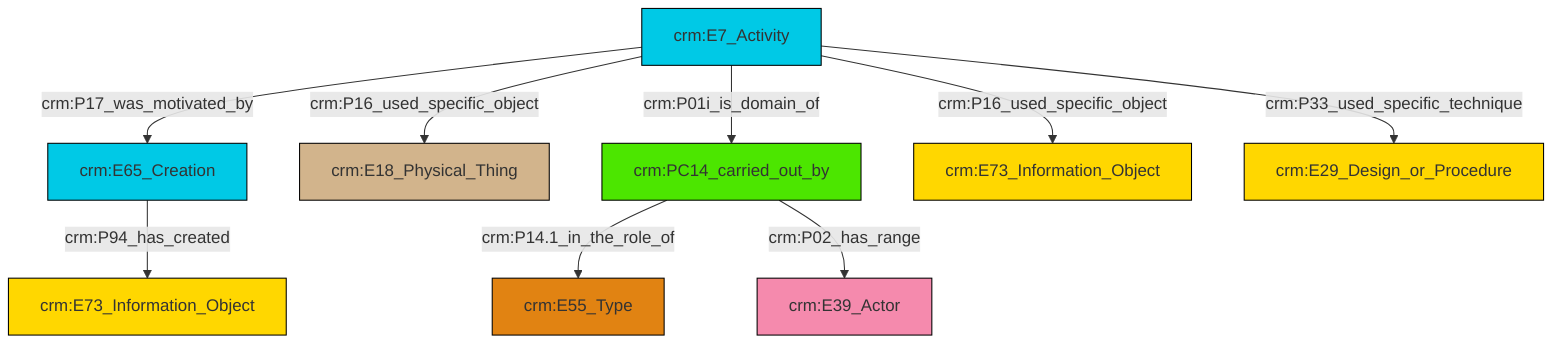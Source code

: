 graph TD
classDef Literal fill:#f2f2f2,stroke:#000000;
classDef CRM_Entity fill:#FFFFFF,stroke:#000000;
classDef Temporal_Entity fill:#00C9E6, stroke:#000000;
classDef Type fill:#E18312, stroke:#000000;
classDef Time-Span fill:#2C9C91, stroke:#000000;
classDef Appellation fill:#FFEB7F, stroke:#000000;
classDef Place fill:#008836, stroke:#000000;
classDef Persistent_Item fill:#B266B2, stroke:#000000;
classDef Conceptual_Object fill:#FFD700, stroke:#000000;
classDef Physical_Thing fill:#D2B48C, stroke:#000000;
classDef Actor fill:#f58aad, stroke:#000000;
classDef PC_Classes fill:#4ce600, stroke:#000000;
classDef Multi fill:#cccccc,stroke:#000000;

2["crm:E7_Activity"]:::Temporal_Entity -->|crm:P16_used_specific_object| 3["crm:E18_Physical_Thing"]:::Physical_Thing
4["crm:E65_Creation"]:::Temporal_Entity -->|crm:P94_has_created| 5["crm:E73_Information_Object"]:::Conceptual_Object
0["crm:PC14_carried_out_by"]:::PC_Classes -->|crm:P14.1_in_the_role_of| 6["crm:E55_Type"]:::Type
2["crm:E7_Activity"]:::Temporal_Entity -->|crm:P17_was_motivated_by| 4["crm:E65_Creation"]:::Temporal_Entity
2["crm:E7_Activity"]:::Temporal_Entity -->|crm:P01i_is_domain_of| 0["crm:PC14_carried_out_by"]:::PC_Classes
2["crm:E7_Activity"]:::Temporal_Entity -->|crm:P16_used_specific_object| 8["crm:E73_Information_Object"]:::Conceptual_Object
2["crm:E7_Activity"]:::Temporal_Entity -->|crm:P33_used_specific_technique| 9["crm:E29_Design_or_Procedure"]:::Conceptual_Object
0["crm:PC14_carried_out_by"]:::PC_Classes -->|crm:P02_has_range| 11["crm:E39_Actor"]:::Actor